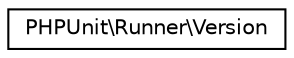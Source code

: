 digraph "Graphical Class Hierarchy"
{
  edge [fontname="Helvetica",fontsize="10",labelfontname="Helvetica",labelfontsize="10"];
  node [fontname="Helvetica",fontsize="10",shape=record];
  rankdir="LR";
  Node0 [label="PHPUnit\\Runner\\Version",height=0.2,width=0.4,color="black", fillcolor="white", style="filled",URL="$classPHPUnit_1_1Runner_1_1Version.html"];
}
